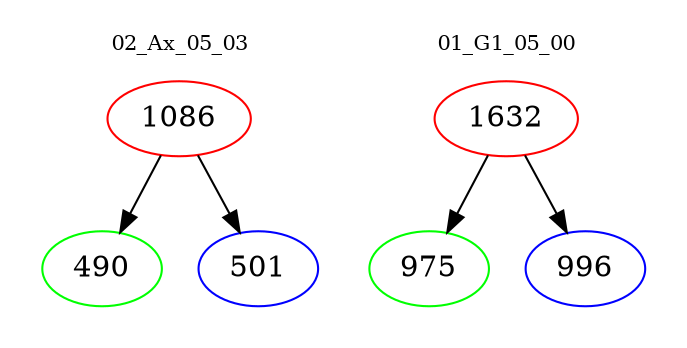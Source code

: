 digraph{
subgraph cluster_0 {
color = white
label = "02_Ax_05_03";
fontsize=10;
T0_1086 [label="1086", color="red"]
T0_1086 -> T0_490 [color="black"]
T0_490 [label="490", color="green"]
T0_1086 -> T0_501 [color="black"]
T0_501 [label="501", color="blue"]
}
subgraph cluster_1 {
color = white
label = "01_G1_05_00";
fontsize=10;
T1_1632 [label="1632", color="red"]
T1_1632 -> T1_975 [color="black"]
T1_975 [label="975", color="green"]
T1_1632 -> T1_996 [color="black"]
T1_996 [label="996", color="blue"]
}
}
